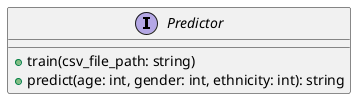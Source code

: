 @startuml

interface Predictor {
  + train(csv_file_path: string)
  + predict(age: int, gender: int, ethnicity: int): string
}

@enduml